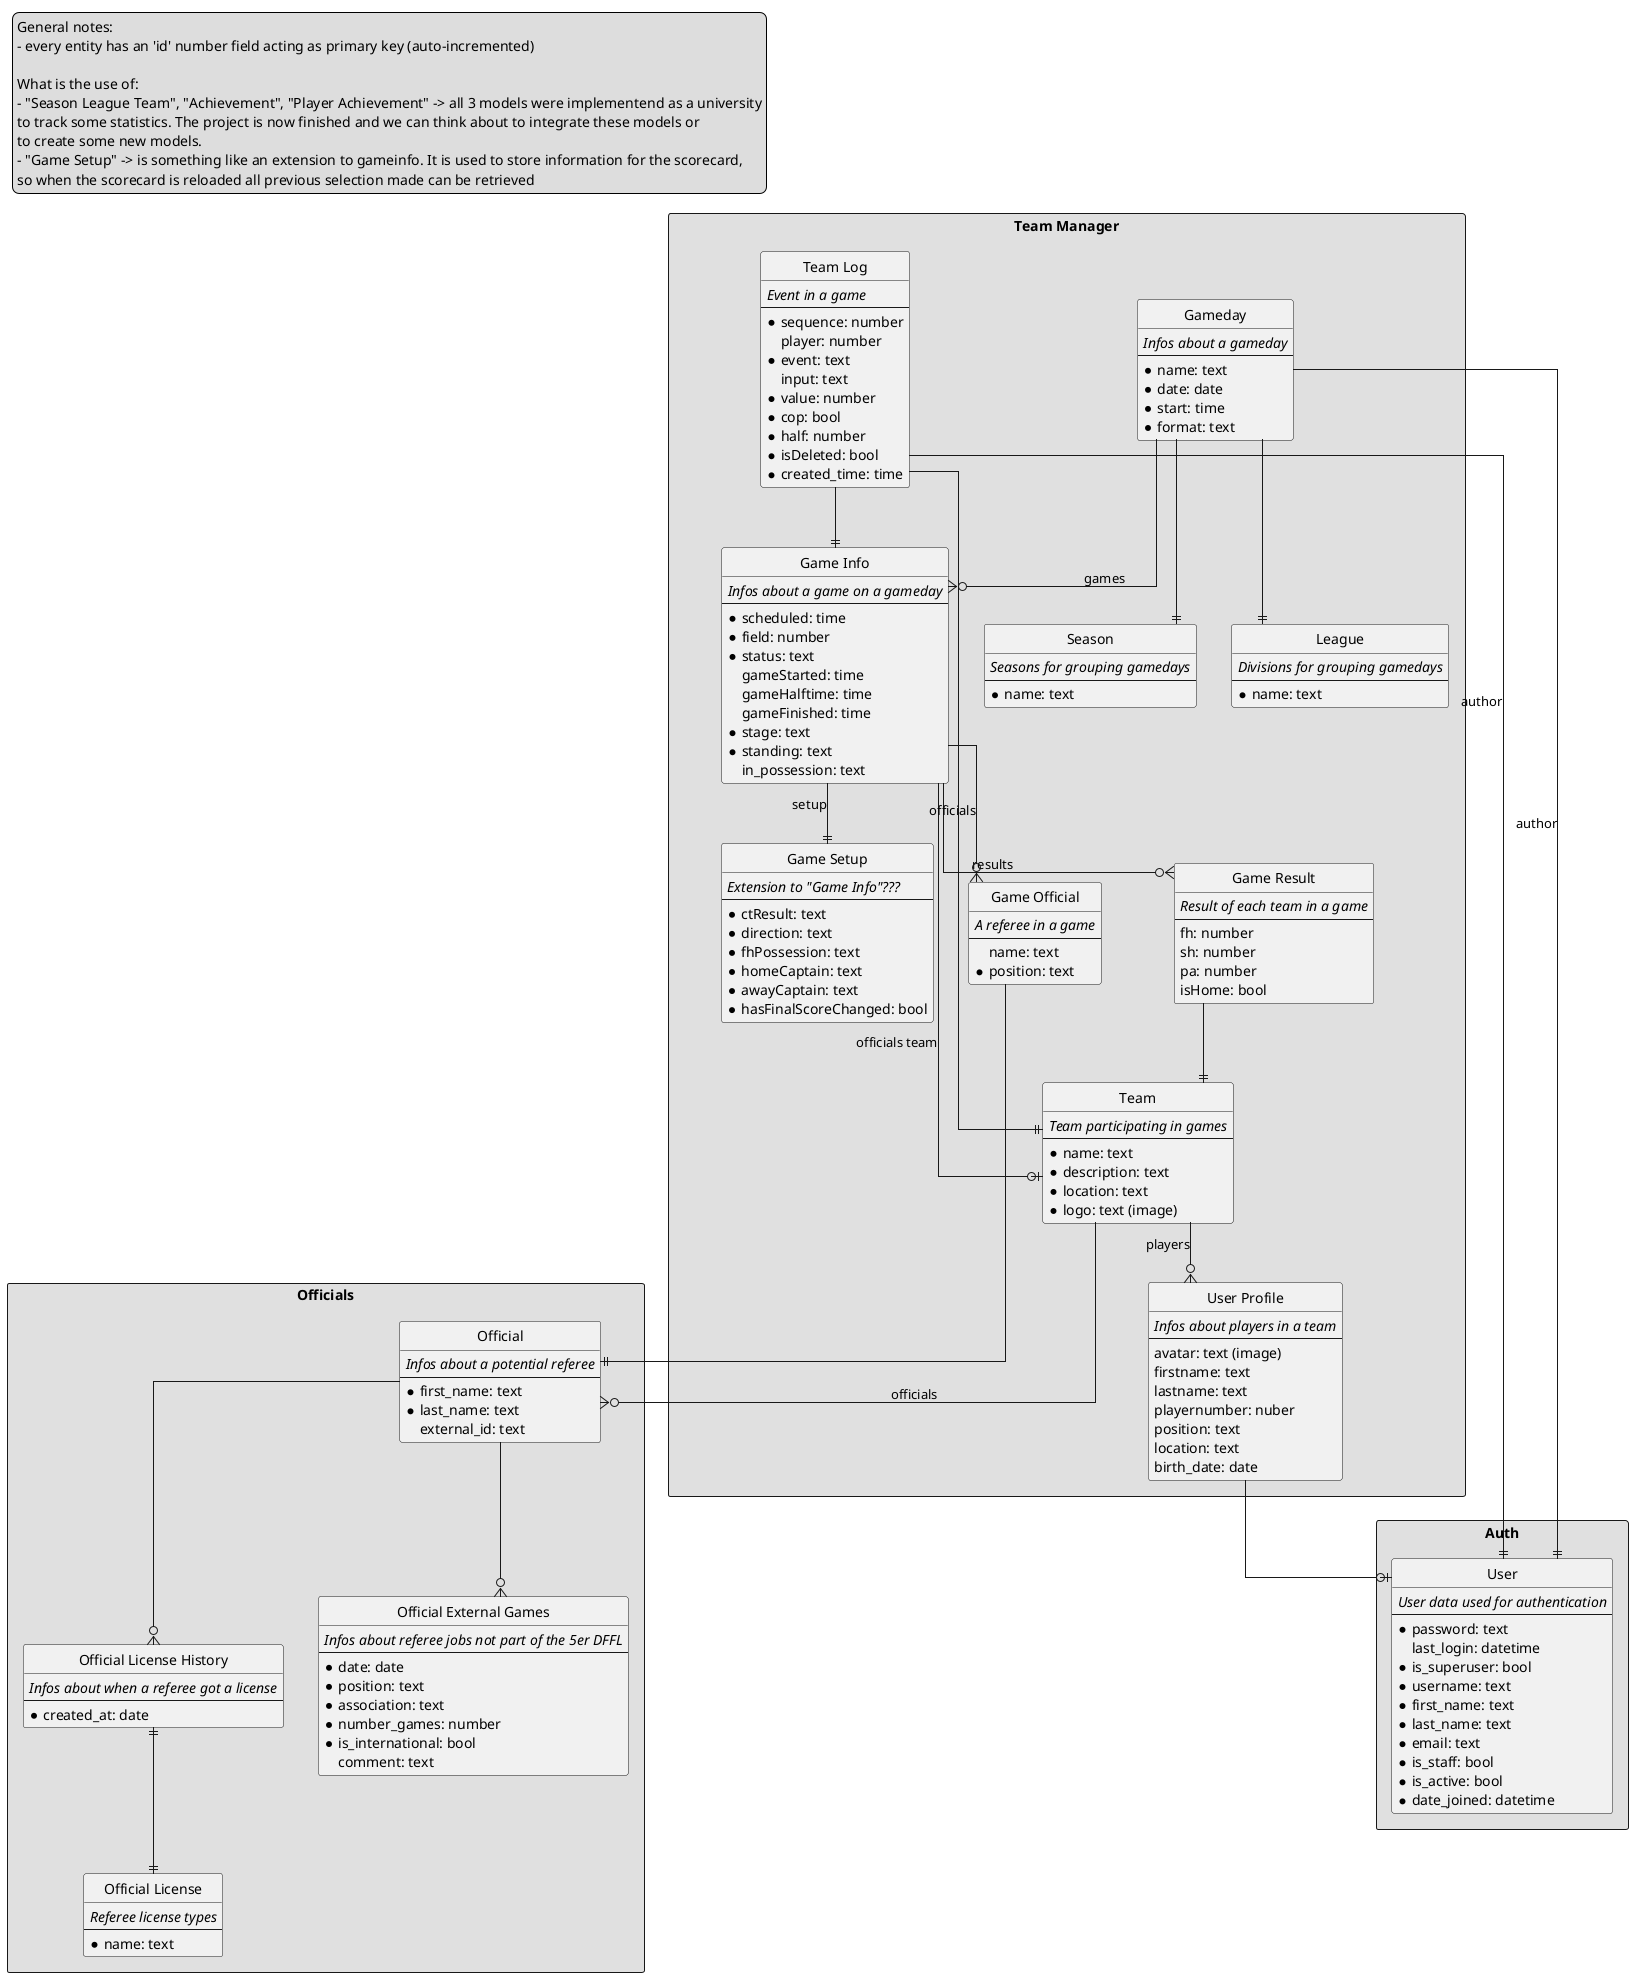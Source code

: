 @startuml

' Styles
hide circle
skinparam linetype ortho
hide empty members

legend top left
    General notes:
    - every entity has an 'id' number field acting as primary key (auto-incremented)

    What is the use of:
    - "Season League Team", "Achievement", "Player Achievement" -> all 3 models were implementend as a university
    to track some statistics. The project is now finished and we can think about to integrate these models or
    to create some new models.
    - "Game Setup" -> is something like an extension to gameinfo. It is used to store information for the scorecard,
    so when the scorecard is reloaded all previous selection made can be retrieved
end legend


package "Auth" <<Rectangle>> #E0E0E0 {
    entity "User" as user {
        <i>User data used for authentication</i>
        --
        * password: text
          last_login: datetime
        * is_superuser: bool
        * username: text
        * first_name: text
        * last_name: text
        * email: text
        * is_staff: bool
        * is_active: bool
        * date_joined: datetime
    }
}


package "Team Manager" as teammanager <<Rectangle>> #E0E0E0 {
    entity "Season" as season {
        <i>Seasons for grouping gamedays</i>
        --
        * name: text
    }

    entity "League" as league {
        <i>Divisions for grouping gamedays</i>
        --
        * name: text
    }

    entity "Team" as team {
        <i>Team participating in games</i>
        --
        * name: text
        * description: text
        * location: text
        * logo: text (image)
    }

'    Table used? Is currently empty.
'    entity "Season League Team" as seasonleagueteam {
'    }

    entity "User Profile" as userprofile {
        <i>Infos about players in a team</i>
        --
        avatar: text (image)
        firstname: text
        lastname: text
        playernumber: nuber
        position: text
        location: text
        birth_date: date
    }

'    Table used? Is currently empty.
'    entity "Permissions" as permissions {
'        <i>???</i>
'        --
'        * name: text
'    }

'    Relation table between userprofile and permissions
'    entity "User Permissions" as userpermissions {
'    }

'    Table used? Is currently empty.
'    entity "Achievement" as achievement {
'        * name: text
'    }

    entity "Gameday" as gameday  {
        <i>Infos about a gameday</i>
        --
        * name: text
        * date: date
        * start: time
        * format: text
    }

    entity "Game Info" as gameinfo {
        <i>Infos about a game on a gameday</i>
        --
        * scheduled: time
        * field: number
        * status: text
          gameStarted: time
          gameHalftime: time
          gameFinished: time
        * stage: text
        * standing: text
          in_possession: text
    }

    entity "Game Result" as gameresult {
        <i>Result of each team in a game</i>
        --
        fh: number
        sh: number
        pa: number
        isHome: bool
    }

    entity "Game Official" as gameofficial {
        <i>A referee in a game</i>
        --
          name: text
        * position: text
    }

    entity "Game Setup" as gamesetup {
        <i>Extension to "Game Info"???</i>
        --
        * ctResult: text
        * direction: text
        * fhPossession: text
        * homeCaptain: text
        * awayCaptain: text
        * hasFinalScoreChanged: bool
    }

    entity "Team Log" as teamlog {
        <i>Event in a game</i>
        --
        * sequence: number
          player: number
        * event: text
          input: text
        * value: number
        * cop: bool
        * half: number
        * isDeleted: bool
        * created_time: time
    }

'    Table used? Is currently empty.
'    entity "Player Achievement" as playerachievement {
'        * value: number
'    }
}


package "Officials" as officials <<Rectangle>> #E0E0E0 {
    entity "Official" as official {
        <i>Infos about a potential referee</i>
        --
        * first_name: text
        * last_name: text
          external_id: text
    }

    entity "Official License" as officiallicense {
        <i>Referee license types</i>
        --
        * name: text
    }

    entity "Official License History" as officiallicensehistory {
        <i>Infos about when a referee got a license</i>
        --
        * created_at: date
    }

    entity "Official External Games" as officialexternalgames {
        <i>Infos about referee jobs not part of the 5er DFFL</i>
        --
        * date: date
        * position: text
        * association: text
        * number_games: number
        * is_international: bool
        comment: text
    }
}


gameday --|| season
gameday --|| league
gameday --|| user: author
gameday --o{ gameinfo: games

gameinfo --|| gamesetup: setup
gameinfo --o| team: officials team
gameinfo --o{ gameresult: results
gameinfo --o{ gameofficial: officials

team --o{ userprofile: players
team --o{ official: officials

teamlog --|| user: author
teamlog --|| team
teamlog --|| gameinfo

userprofile --o| user
gameresult --|| team

gameofficial --|| official

' Table used? Is currently empty.
'seasonleagueteam --|| season: season_id
'seasonleagueteam --|| league: league_id
'seasonleagueteam --|| team: team_id


' Table used? Is currently empty.
'userprofile }o--o{ permissions: via User Permissions
'userpermissions --|| permissions: permission_id
'userpermissions --|| userprofile: user_id

' Table used? Is currently empty.
'playerachievement --|| achievement: achievement_id
'playerachievement --|| userprofile: player_id
'playerachievement --|| gameinfo: game_id


official --o{ officiallicensehistory
official --o{ officialexternalgames

officiallicensehistory ||--|| officiallicense

@enduml
